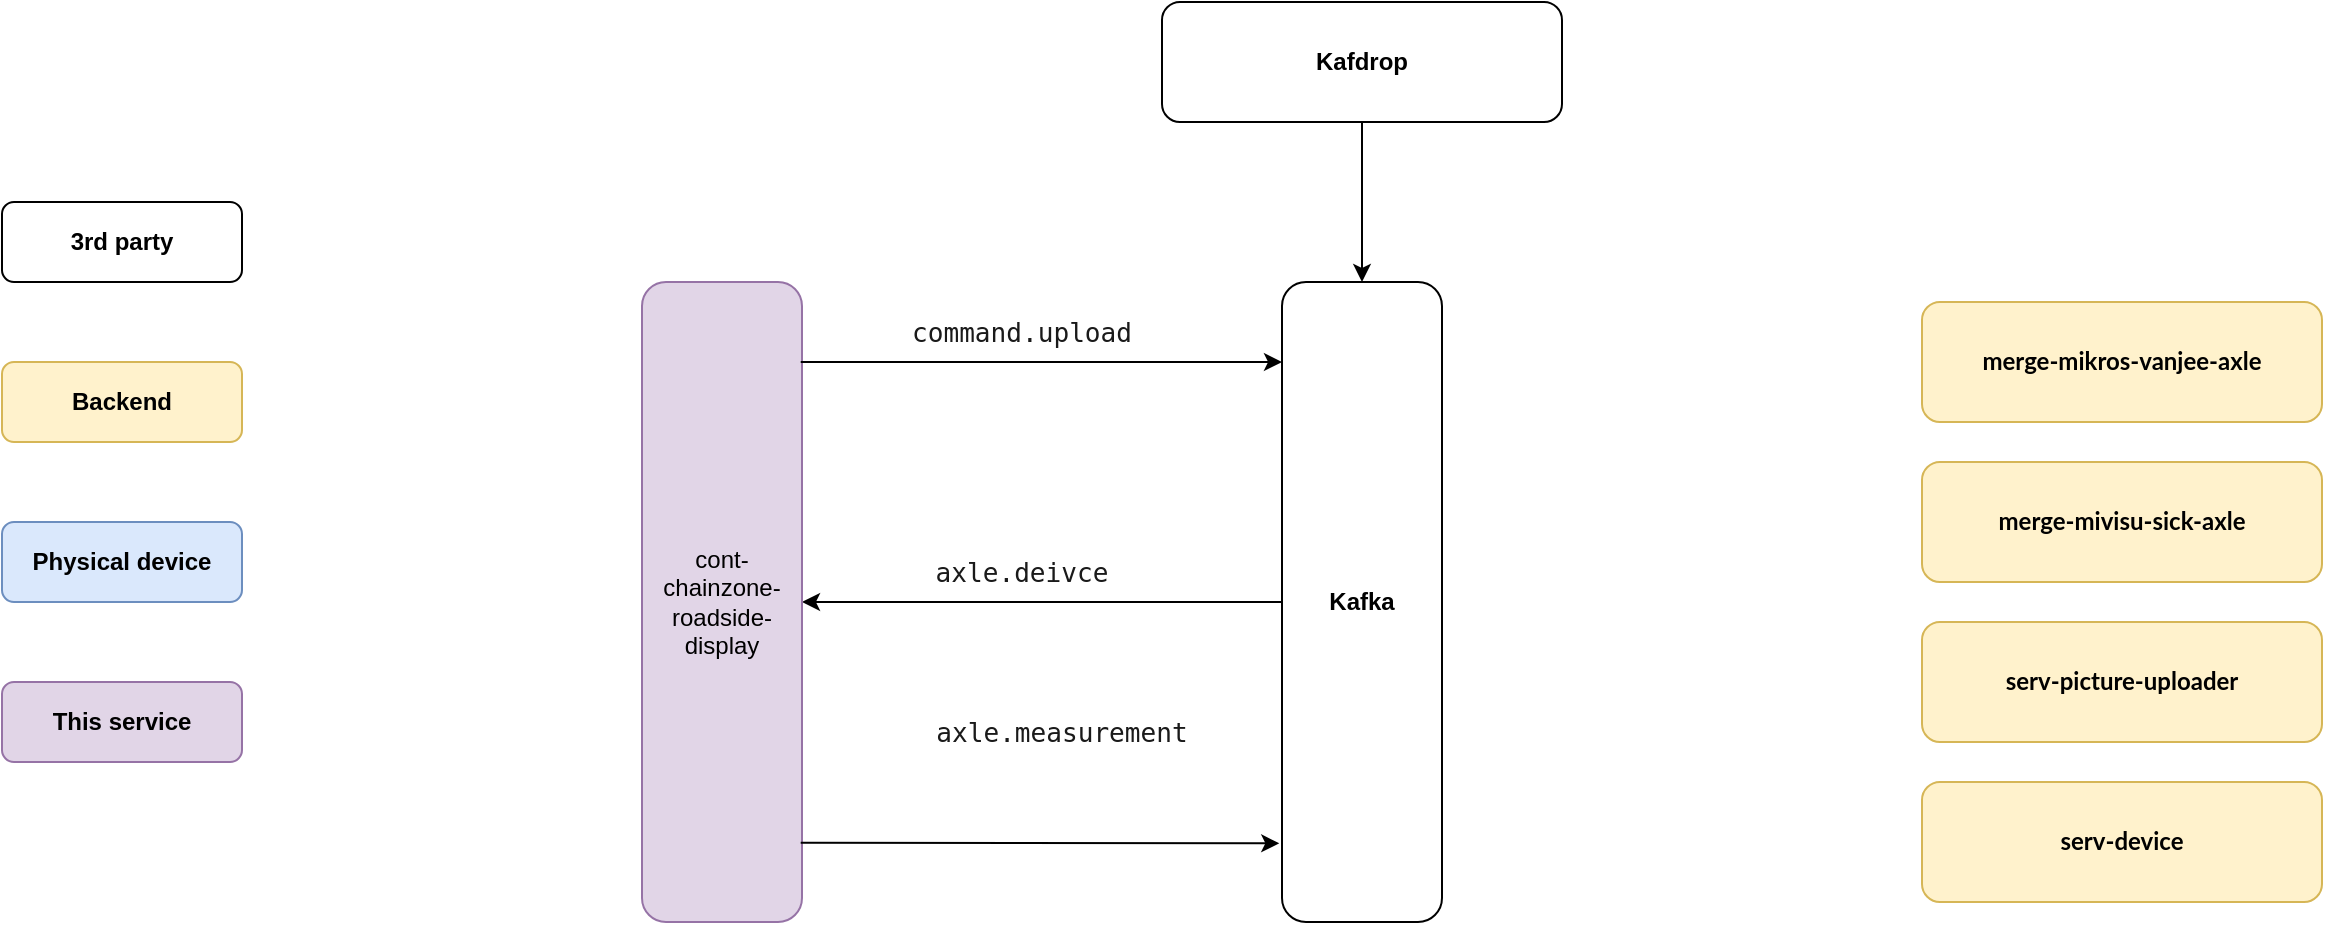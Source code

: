 <mxfile version="16.5.6" type="github">
  <diagram id="2VKphMpQnsFtxef0W3cm" name="Page-1">
    <mxGraphModel dx="1183" dy="668" grid="1" gridSize="10" guides="1" tooltips="1" connect="1" arrows="1" fold="1" page="1" pageScale="1" pageWidth="1600" pageHeight="900" math="0" shadow="0">
      <root>
        <mxCell id="0" />
        <mxCell id="1" parent="0" />
        <mxCell id="ijjAwtKuk9FhlcGkmzOh-1" value="&lt;b&gt;Backend&lt;/b&gt;" style="rounded=1;whiteSpace=wrap;html=1;fillColor=#fff2cc;strokeColor=#d6b656;" parent="1" vertex="1">
          <mxGeometry x="120" y="360" width="120" height="40" as="geometry" />
        </mxCell>
        <mxCell id="ijjAwtKuk9FhlcGkmzOh-2" value="&lt;b&gt;This service&lt;/b&gt;" style="rounded=1;whiteSpace=wrap;html=1;fillColor=#e1d5e7;strokeColor=#9673a6;" parent="1" vertex="1">
          <mxGeometry x="120" y="520" width="120" height="40" as="geometry" />
        </mxCell>
        <mxCell id="ijjAwtKuk9FhlcGkmzOh-3" value="&lt;b&gt;Kafdrop&lt;/b&gt;" style="rounded=1;whiteSpace=wrap;html=1;" parent="1" vertex="1">
          <mxGeometry x="700" y="180" width="200" height="60" as="geometry" />
        </mxCell>
        <mxCell id="hOjt1TtIsqbU7f9ntN-e-11" style="edgeStyle=orthogonalEdgeStyle;rounded=0;orthogonalLoop=1;jettySize=auto;html=1;entryX=1;entryY=0.5;entryDx=0;entryDy=0;" edge="1" parent="1" source="ijjAwtKuk9FhlcGkmzOh-4" target="ijjAwtKuk9FhlcGkmzOh-8">
          <mxGeometry relative="1" as="geometry" />
        </mxCell>
        <mxCell id="ijjAwtKuk9FhlcGkmzOh-4" value="&lt;b&gt;Kafka&lt;/b&gt;" style="rounded=1;whiteSpace=wrap;html=1;" parent="1" vertex="1">
          <mxGeometry x="760" y="320" width="80" height="320" as="geometry" />
        </mxCell>
        <mxCell id="ijjAwtKuk9FhlcGkmzOh-5" value="" style="endArrow=classic;html=1;rounded=0;fontColor=#1A1A1A;entryX=0.5;entryY=0;entryDx=0;entryDy=0;" parent="1" source="ijjAwtKuk9FhlcGkmzOh-3" target="ijjAwtKuk9FhlcGkmzOh-4" edge="1">
          <mxGeometry width="50" height="50" relative="1" as="geometry">
            <mxPoint x="760" y="390" as="sourcePoint" />
            <mxPoint x="810" y="340" as="targetPoint" />
          </mxGeometry>
        </mxCell>
        <mxCell id="ijjAwtKuk9FhlcGkmzOh-7" value="&lt;b&gt;3rd party&lt;/b&gt;" style="rounded=1;whiteSpace=wrap;html=1;" parent="1" vertex="1">
          <mxGeometry x="120" y="280" width="120" height="40" as="geometry" />
        </mxCell>
        <mxCell id="ijjAwtKuk9FhlcGkmzOh-8" value="cont-chainzone-roadside-display" style="rounded=1;whiteSpace=wrap;html=1;fillColor=#e1d5e7;strokeColor=#9673a6;" parent="1" vertex="1">
          <mxGeometry x="440" y="320" width="80" height="320" as="geometry" />
        </mxCell>
        <mxCell id="ijjAwtKuk9FhlcGkmzOh-9" value="&lt;pre&gt;&lt;font face=&quot;jetbrains mono, monospace&quot; color=&quot;#1a1a1a&quot;&gt;&lt;span style=&quot;font-size: 13.067px ; background-color: rgb(255 , 255 , 255)&quot;&gt;command.upload&lt;/span&gt;&lt;/font&gt;&lt;font color=&quot;#bbbbbb&quot; face=&quot;jetbrains mono, monospace&quot; style=&quot;background-color: rgb(40 , 44 , 52)&quot;&gt;&lt;span style=&quot;font-size: 9.8pt&quot;&gt;&lt;br&gt;&lt;/span&gt;&lt;/font&gt;&lt;/pre&gt;" style="text;html=1;strokeColor=none;fillColor=none;align=center;verticalAlign=middle;whiteSpace=wrap;rounded=0;" parent="1" vertex="1">
          <mxGeometry x="540" y="330" width="180" height="30" as="geometry" />
        </mxCell>
        <mxCell id="ijjAwtKuk9FhlcGkmzOh-10" value="&lt;span style=&quot;font-family: &amp;#34;lato&amp;#34; , &amp;#34;arial&amp;#34;&quot;&gt;&lt;b&gt;&lt;font style=&quot;font-size: 12px&quot;&gt;serv-picture-uploader&lt;/font&gt;&lt;/b&gt;&lt;/span&gt;" style="rounded=1;whiteSpace=wrap;html=1;fillColor=#fff2cc;strokeColor=#d6b656;" parent="1" vertex="1">
          <mxGeometry x="1080" y="490" width="200" height="60" as="geometry" />
        </mxCell>
        <mxCell id="OCcd-2-wiwHDYpxShDI8-3" value="&lt;span style=&quot;font-family: &amp;#34;lato&amp;#34; , &amp;#34;arial&amp;#34;&quot;&gt;&lt;b&gt;&lt;font style=&quot;font-size: 12px&quot;&gt;serv-device&lt;/font&gt;&lt;/b&gt;&lt;/span&gt;" style="rounded=1;whiteSpace=wrap;html=1;fillColor=#fff2cc;strokeColor=#d6b656;" parent="1" vertex="1">
          <mxGeometry x="1080" y="570" width="200" height="60" as="geometry" />
        </mxCell>
        <mxCell id="OCcd-2-wiwHDYpxShDI8-23" value="&lt;b&gt;Physical device&lt;/b&gt;" style="rounded=1;whiteSpace=wrap;html=1;fillColor=#dae8fc;strokeColor=#6c8ebf;" parent="1" vertex="1">
          <mxGeometry x="120" y="440" width="120" height="40" as="geometry" />
        </mxCell>
        <mxCell id="hOjt1TtIsqbU7f9ntN-e-2" value="&lt;pre&gt;&lt;font face=&quot;jetbrains mono, monospace&quot; color=&quot;#1a1a1a&quot;&gt;&lt;span style=&quot;font-size: 13.067px ; background-color: rgb(255 , 255 , 255)&quot;&gt;axle.measurement&lt;/span&gt;&lt;/font&gt;&lt;font color=&quot;#bbbbbb&quot; face=&quot;jetbrains mono, monospace&quot; style=&quot;background-color: rgb(40 , 44 , 52)&quot;&gt;&lt;span style=&quot;font-size: 9.8pt&quot;&gt;&lt;br&gt;&lt;/span&gt;&lt;/font&gt;&lt;/pre&gt;" style="text;html=1;strokeColor=none;fillColor=none;align=center;verticalAlign=middle;whiteSpace=wrap;rounded=0;" vertex="1" parent="1">
          <mxGeometry x="560" y="530" width="180" height="30" as="geometry" />
        </mxCell>
        <mxCell id="hOjt1TtIsqbU7f9ntN-e-3" value="&lt;span style=&quot;font-family: &amp;#34;lato&amp;#34; , &amp;#34;arial&amp;#34;&quot;&gt;&lt;b&gt;&lt;font style=&quot;font-size: 12px&quot;&gt;merge-mivisu-sick-axle&lt;/font&gt;&lt;/b&gt;&lt;/span&gt;" style="rounded=1;whiteSpace=wrap;html=1;fillColor=#fff2cc;strokeColor=#d6b656;" vertex="1" parent="1">
          <mxGeometry x="1080" y="410" width="200" height="60" as="geometry" />
        </mxCell>
        <mxCell id="hOjt1TtIsqbU7f9ntN-e-6" value="&lt;span style=&quot;font-family: &amp;#34;lato&amp;#34; , &amp;#34;arial&amp;#34;&quot;&gt;&lt;b&gt;&lt;font style=&quot;font-size: 12px&quot;&gt;merge-mikros-vanjee-axle&lt;/font&gt;&lt;/b&gt;&lt;/span&gt;" style="rounded=1;whiteSpace=wrap;html=1;fillColor=#fff2cc;strokeColor=#d6b656;" vertex="1" parent="1">
          <mxGeometry x="1080" y="330" width="200" height="60" as="geometry" />
        </mxCell>
        <mxCell id="hOjt1TtIsqbU7f9ntN-e-8" value="&lt;pre&gt;&lt;font face=&quot;jetbrains mono, monospace&quot; style=&quot;font-size: 13.067px ; background-color: rgb(255 , 255 , 255)&quot; color=&quot;#1a1a1a&quot;&gt;axle.deivce&lt;/font&gt;&lt;/pre&gt;" style="text;html=1;strokeColor=none;fillColor=none;align=center;verticalAlign=middle;whiteSpace=wrap;rounded=0;" vertex="1" parent="1">
          <mxGeometry x="540" y="450" width="180" height="30" as="geometry" />
        </mxCell>
        <mxCell id="hOjt1TtIsqbU7f9ntN-e-15" value="" style="endArrow=classic;html=1;rounded=0;entryX=-0.017;entryY=0.877;entryDx=0;entryDy=0;entryPerimeter=0;exitX=0.992;exitY=0.876;exitDx=0;exitDy=0;exitPerimeter=0;" edge="1" parent="1" source="ijjAwtKuk9FhlcGkmzOh-8" target="ijjAwtKuk9FhlcGkmzOh-4">
          <mxGeometry width="50" height="50" relative="1" as="geometry">
            <mxPoint x="605" y="670" as="sourcePoint" />
            <mxPoint x="655" y="620" as="targetPoint" />
          </mxGeometry>
        </mxCell>
        <mxCell id="hOjt1TtIsqbU7f9ntN-e-16" value="" style="endArrow=classic;html=1;rounded=0;exitX=0.992;exitY=0.125;exitDx=0;exitDy=0;exitPerimeter=0;entryX=0;entryY=0.125;entryDx=0;entryDy=0;entryPerimeter=0;" edge="1" parent="1" source="ijjAwtKuk9FhlcGkmzOh-8" target="ijjAwtKuk9FhlcGkmzOh-4">
          <mxGeometry width="50" height="50" relative="1" as="geometry">
            <mxPoint x="600" y="480" as="sourcePoint" />
            <mxPoint x="740" y="370" as="targetPoint" />
          </mxGeometry>
        </mxCell>
      </root>
    </mxGraphModel>
  </diagram>
</mxfile>
